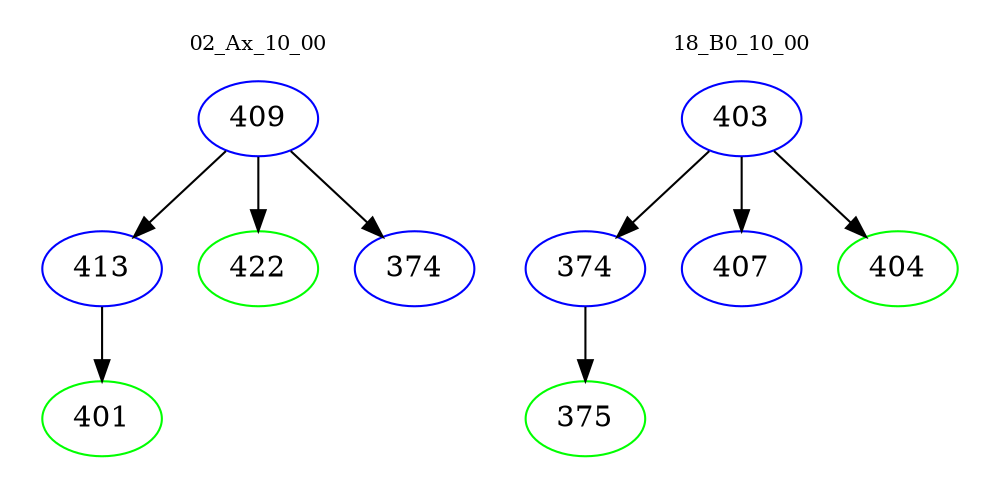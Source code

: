 digraph{
subgraph cluster_0 {
color = white
label = "02_Ax_10_00";
fontsize=10;
T0_409 [label="409", color="blue"]
T0_409 -> T0_413 [color="black"]
T0_413 [label="413", color="blue"]
T0_413 -> T0_401 [color="black"]
T0_401 [label="401", color="green"]
T0_409 -> T0_422 [color="black"]
T0_422 [label="422", color="green"]
T0_409 -> T0_374 [color="black"]
T0_374 [label="374", color="blue"]
}
subgraph cluster_1 {
color = white
label = "18_B0_10_00";
fontsize=10;
T1_403 [label="403", color="blue"]
T1_403 -> T1_374 [color="black"]
T1_374 [label="374", color="blue"]
T1_374 -> T1_375 [color="black"]
T1_375 [label="375", color="green"]
T1_403 -> T1_407 [color="black"]
T1_407 [label="407", color="blue"]
T1_403 -> T1_404 [color="black"]
T1_404 [label="404", color="green"]
}
}
